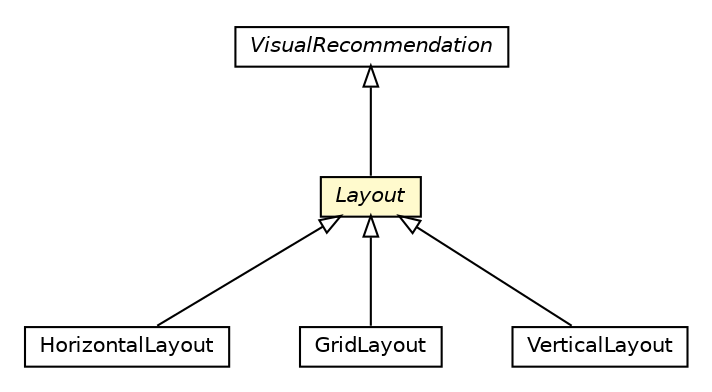 #!/usr/local/bin/dot
#
# Class diagram 
# Generated by UMLGraph version R5_6-24-gf6e263 (http://www.umlgraph.org/)
#

digraph G {
	edge [fontname="Helvetica",fontsize=10,labelfontname="Helvetica",labelfontsize=10];
	node [fontname="Helvetica",fontsize=10,shape=plaintext];
	nodesep=0.25;
	ranksep=0.5;
	// org.universAAL.ontology.recommendations.HorizontalLayout
	c231103 [label=<<table title="org.universAAL.ontology.recommendations.HorizontalLayout" border="0" cellborder="1" cellspacing="0" cellpadding="2" port="p" href="./HorizontalLayout.html">
		<tr><td><table border="0" cellspacing="0" cellpadding="1">
<tr><td align="center" balign="center"> HorizontalLayout </td></tr>
		</table></td></tr>
		</table>>, URL="./HorizontalLayout.html", fontname="Helvetica", fontcolor="black", fontsize=10.0];
	// org.universAAL.ontology.recommendations.GridLayout
	c231104 [label=<<table title="org.universAAL.ontology.recommendations.GridLayout" border="0" cellborder="1" cellspacing="0" cellpadding="2" port="p" href="./GridLayout.html">
		<tr><td><table border="0" cellspacing="0" cellpadding="1">
<tr><td align="center" balign="center"> GridLayout </td></tr>
		</table></td></tr>
		</table>>, URL="./GridLayout.html", fontname="Helvetica", fontcolor="black", fontsize=10.0];
	// org.universAAL.ontology.recommendations.Layout
	c231106 [label=<<table title="org.universAAL.ontology.recommendations.Layout" border="0" cellborder="1" cellspacing="0" cellpadding="2" port="p" bgcolor="lemonChiffon" href="./Layout.html">
		<tr><td><table border="0" cellspacing="0" cellpadding="1">
<tr><td align="center" balign="center"><font face="Helvetica-Oblique"> Layout </font></td></tr>
		</table></td></tr>
		</table>>, URL="./Layout.html", fontname="Helvetica", fontcolor="black", fontsize=10.0];
	// org.universAAL.ontology.recommendations.VerticalLayout
	c231107 [label=<<table title="org.universAAL.ontology.recommendations.VerticalLayout" border="0" cellborder="1" cellspacing="0" cellpadding="2" port="p" href="./VerticalLayout.html">
		<tr><td><table border="0" cellspacing="0" cellpadding="1">
<tr><td align="center" balign="center"> VerticalLayout </td></tr>
		</table></td></tr>
		</table>>, URL="./VerticalLayout.html", fontname="Helvetica", fontcolor="black", fontsize=10.0];
	// org.universAAL.ontology.recommendations.VisualRecommendation
	c231112 [label=<<table title="org.universAAL.ontology.recommendations.VisualRecommendation" border="0" cellborder="1" cellspacing="0" cellpadding="2" port="p" href="./VisualRecommendation.html">
		<tr><td><table border="0" cellspacing="0" cellpadding="1">
<tr><td align="center" balign="center"><font face="Helvetica-Oblique"> VisualRecommendation </font></td></tr>
		</table></td></tr>
		</table>>, URL="./VisualRecommendation.html", fontname="Helvetica", fontcolor="black", fontsize=10.0];
	//org.universAAL.ontology.recommendations.HorizontalLayout extends org.universAAL.ontology.recommendations.Layout
	c231106:p -> c231103:p [dir=back,arrowtail=empty];
	//org.universAAL.ontology.recommendations.GridLayout extends org.universAAL.ontology.recommendations.Layout
	c231106:p -> c231104:p [dir=back,arrowtail=empty];
	//org.universAAL.ontology.recommendations.Layout extends org.universAAL.ontology.recommendations.VisualRecommendation
	c231112:p -> c231106:p [dir=back,arrowtail=empty];
	//org.universAAL.ontology.recommendations.VerticalLayout extends org.universAAL.ontology.recommendations.Layout
	c231106:p -> c231107:p [dir=back,arrowtail=empty];
}

